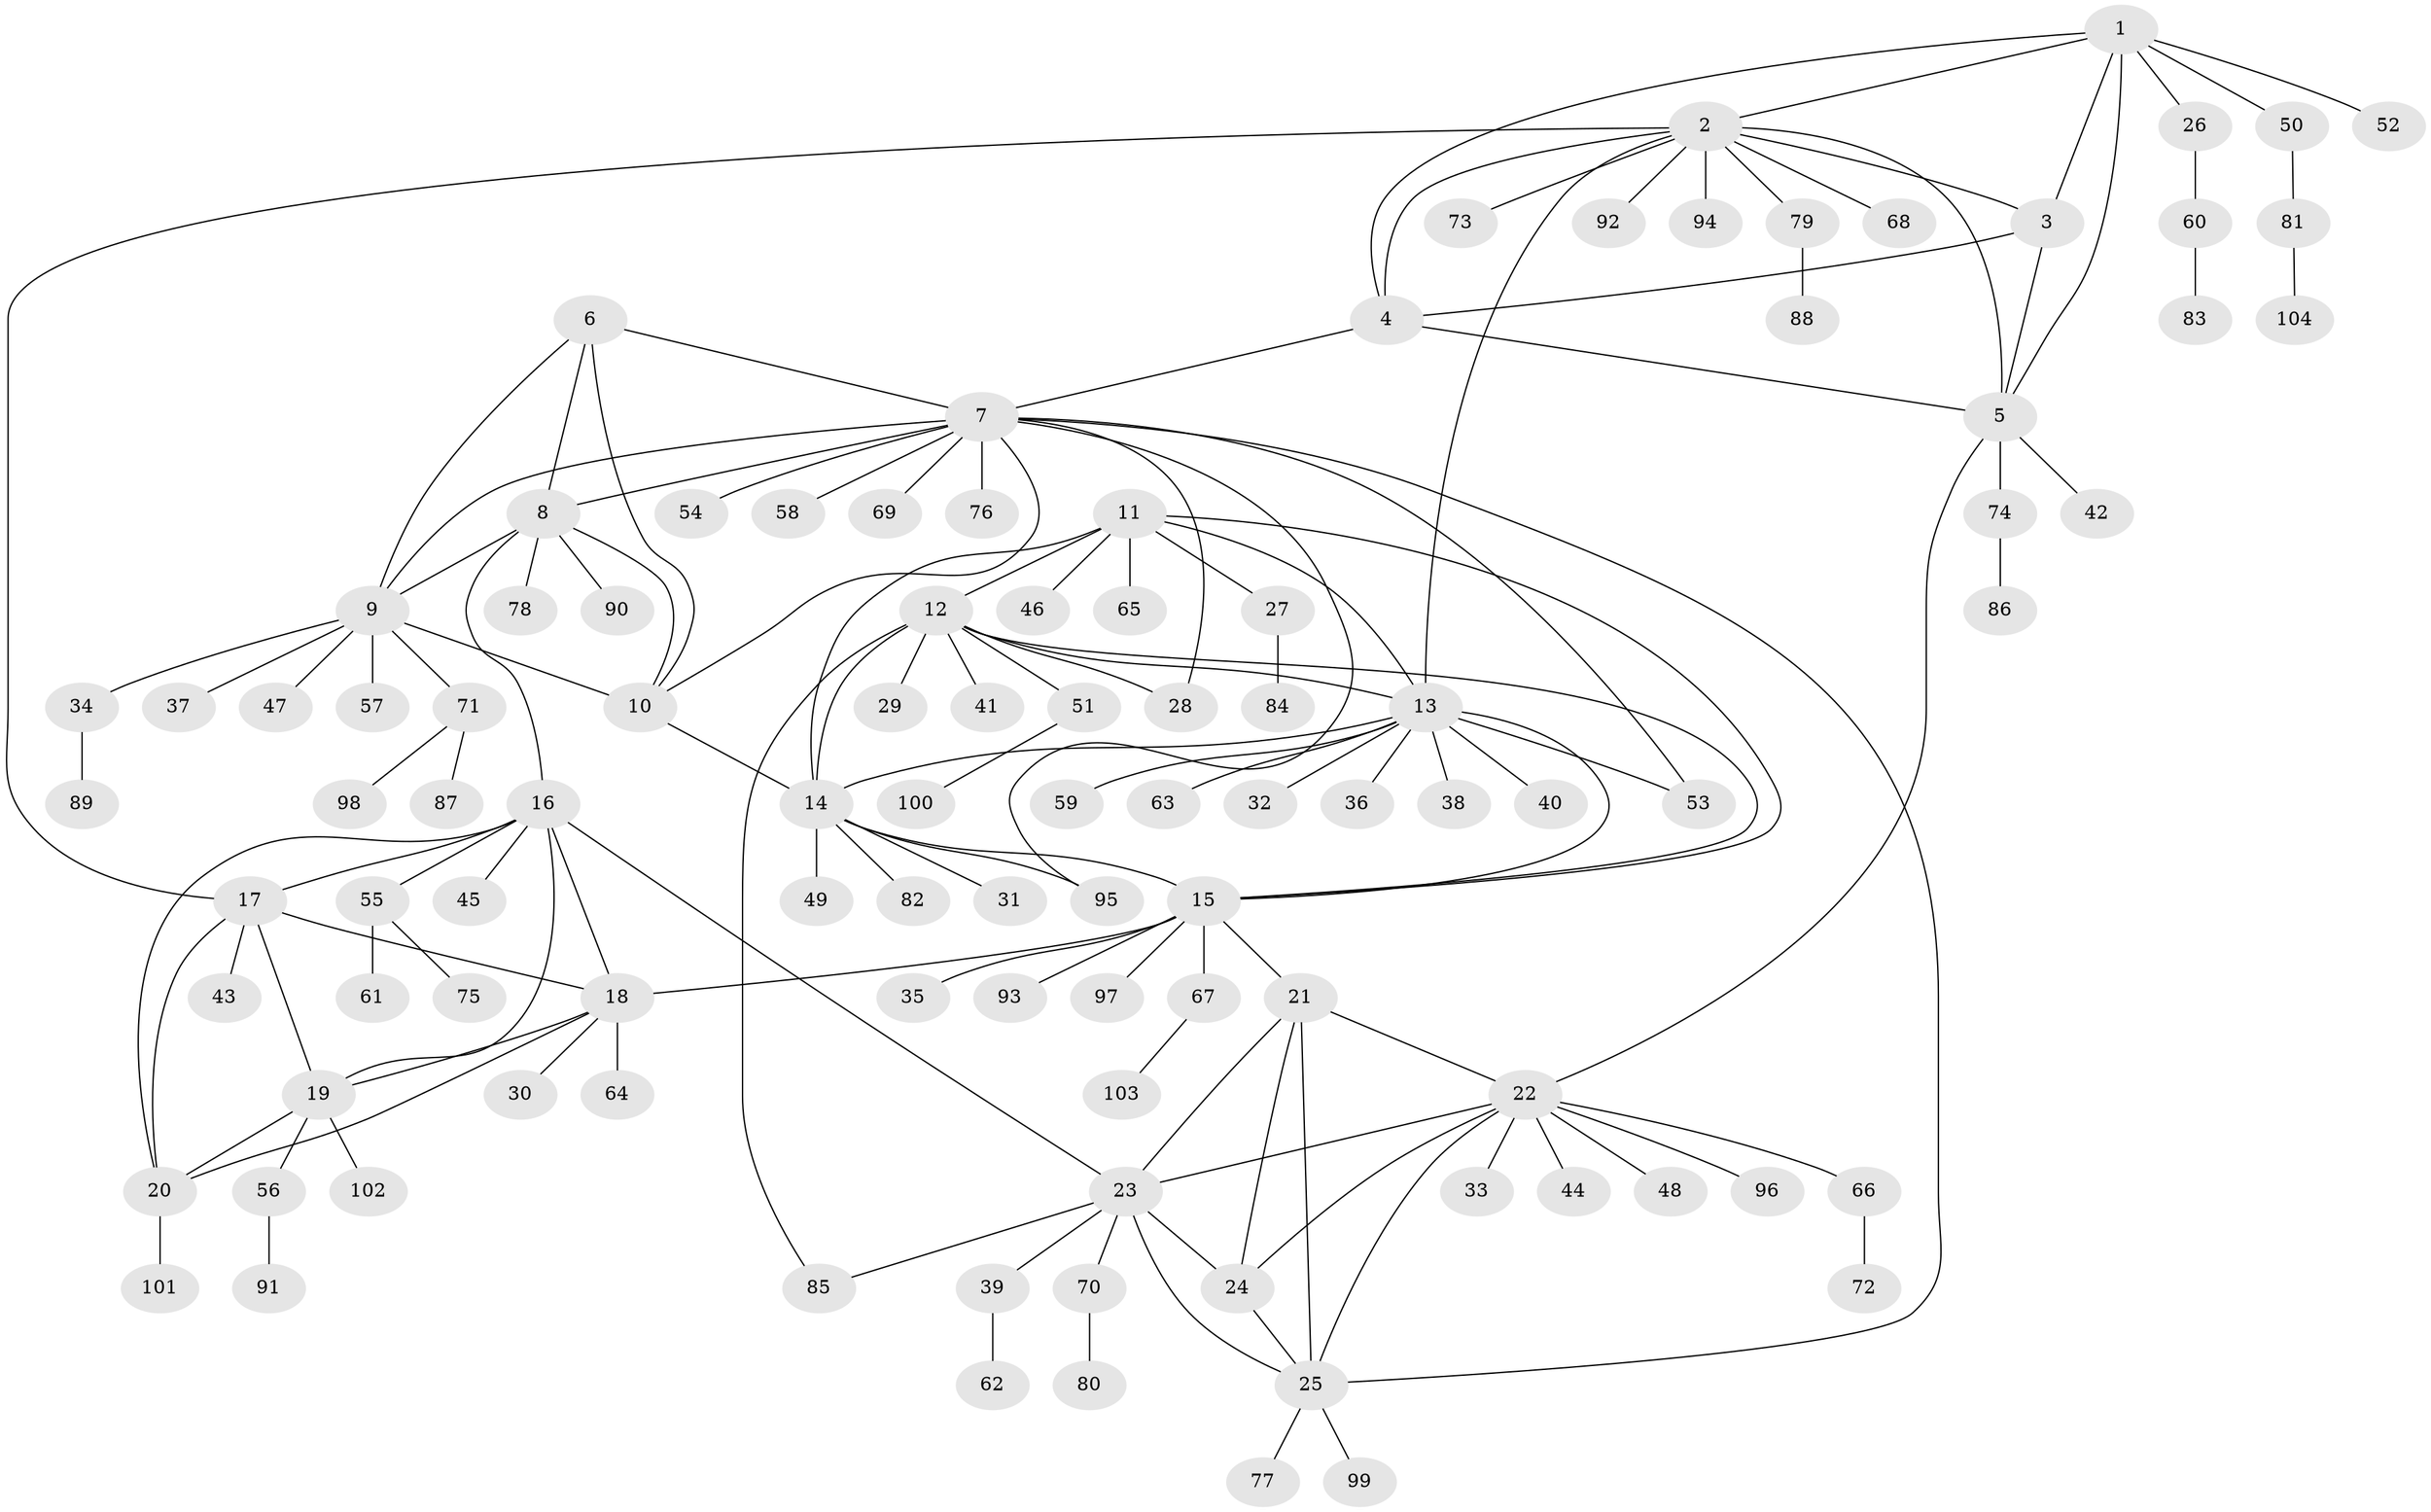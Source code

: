 // Generated by graph-tools (version 1.1) at 2025/26/03/09/25 03:26:48]
// undirected, 104 vertices, 143 edges
graph export_dot {
graph [start="1"]
  node [color=gray90,style=filled];
  1;
  2;
  3;
  4;
  5;
  6;
  7;
  8;
  9;
  10;
  11;
  12;
  13;
  14;
  15;
  16;
  17;
  18;
  19;
  20;
  21;
  22;
  23;
  24;
  25;
  26;
  27;
  28;
  29;
  30;
  31;
  32;
  33;
  34;
  35;
  36;
  37;
  38;
  39;
  40;
  41;
  42;
  43;
  44;
  45;
  46;
  47;
  48;
  49;
  50;
  51;
  52;
  53;
  54;
  55;
  56;
  57;
  58;
  59;
  60;
  61;
  62;
  63;
  64;
  65;
  66;
  67;
  68;
  69;
  70;
  71;
  72;
  73;
  74;
  75;
  76;
  77;
  78;
  79;
  80;
  81;
  82;
  83;
  84;
  85;
  86;
  87;
  88;
  89;
  90;
  91;
  92;
  93;
  94;
  95;
  96;
  97;
  98;
  99;
  100;
  101;
  102;
  103;
  104;
  1 -- 2;
  1 -- 3;
  1 -- 4;
  1 -- 5;
  1 -- 26;
  1 -- 50;
  1 -- 52;
  2 -- 3;
  2 -- 4;
  2 -- 5;
  2 -- 13;
  2 -- 17;
  2 -- 68;
  2 -- 73;
  2 -- 79;
  2 -- 92;
  2 -- 94;
  3 -- 4;
  3 -- 5;
  4 -- 5;
  4 -- 7;
  5 -- 22;
  5 -- 42;
  5 -- 74;
  6 -- 7;
  6 -- 8;
  6 -- 9;
  6 -- 10;
  7 -- 8;
  7 -- 9;
  7 -- 10;
  7 -- 25;
  7 -- 28;
  7 -- 53;
  7 -- 54;
  7 -- 58;
  7 -- 69;
  7 -- 76;
  7 -- 95;
  8 -- 9;
  8 -- 10;
  8 -- 16;
  8 -- 78;
  8 -- 90;
  9 -- 10;
  9 -- 34;
  9 -- 37;
  9 -- 47;
  9 -- 57;
  9 -- 71;
  10 -- 14;
  11 -- 12;
  11 -- 13;
  11 -- 14;
  11 -- 15;
  11 -- 27;
  11 -- 46;
  11 -- 65;
  12 -- 13;
  12 -- 14;
  12 -- 15;
  12 -- 28;
  12 -- 29;
  12 -- 41;
  12 -- 51;
  12 -- 85;
  13 -- 14;
  13 -- 15;
  13 -- 32;
  13 -- 36;
  13 -- 38;
  13 -- 40;
  13 -- 53;
  13 -- 59;
  13 -- 63;
  14 -- 15;
  14 -- 31;
  14 -- 49;
  14 -- 82;
  14 -- 95;
  15 -- 18;
  15 -- 21;
  15 -- 35;
  15 -- 67;
  15 -- 93;
  15 -- 97;
  16 -- 17;
  16 -- 18;
  16 -- 19;
  16 -- 20;
  16 -- 23;
  16 -- 45;
  16 -- 55;
  17 -- 18;
  17 -- 19;
  17 -- 20;
  17 -- 43;
  18 -- 19;
  18 -- 20;
  18 -- 30;
  18 -- 64;
  19 -- 20;
  19 -- 56;
  19 -- 102;
  20 -- 101;
  21 -- 22;
  21 -- 23;
  21 -- 24;
  21 -- 25;
  22 -- 23;
  22 -- 24;
  22 -- 25;
  22 -- 33;
  22 -- 44;
  22 -- 48;
  22 -- 66;
  22 -- 96;
  23 -- 24;
  23 -- 25;
  23 -- 39;
  23 -- 70;
  23 -- 85;
  24 -- 25;
  25 -- 77;
  25 -- 99;
  26 -- 60;
  27 -- 84;
  34 -- 89;
  39 -- 62;
  50 -- 81;
  51 -- 100;
  55 -- 61;
  55 -- 75;
  56 -- 91;
  60 -- 83;
  66 -- 72;
  67 -- 103;
  70 -- 80;
  71 -- 87;
  71 -- 98;
  74 -- 86;
  79 -- 88;
  81 -- 104;
}
